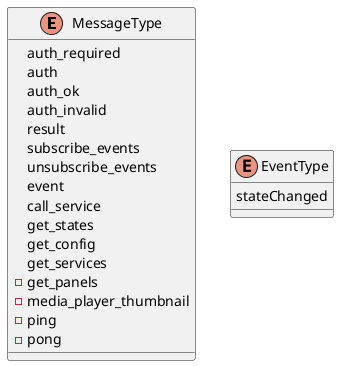 @startuml message-models

enum MessageType {
  auth_required
  auth
  auth_ok
  auth_invalid
  result
  subscribe_events
  unsubscribe_events
  event
  call_service
  get_states
  get_config
  get_services
  -get_panels
  -media_player_thumbnail
  -ping
  -pong
}

enum EventType {
  stateChanged
}

@enduml